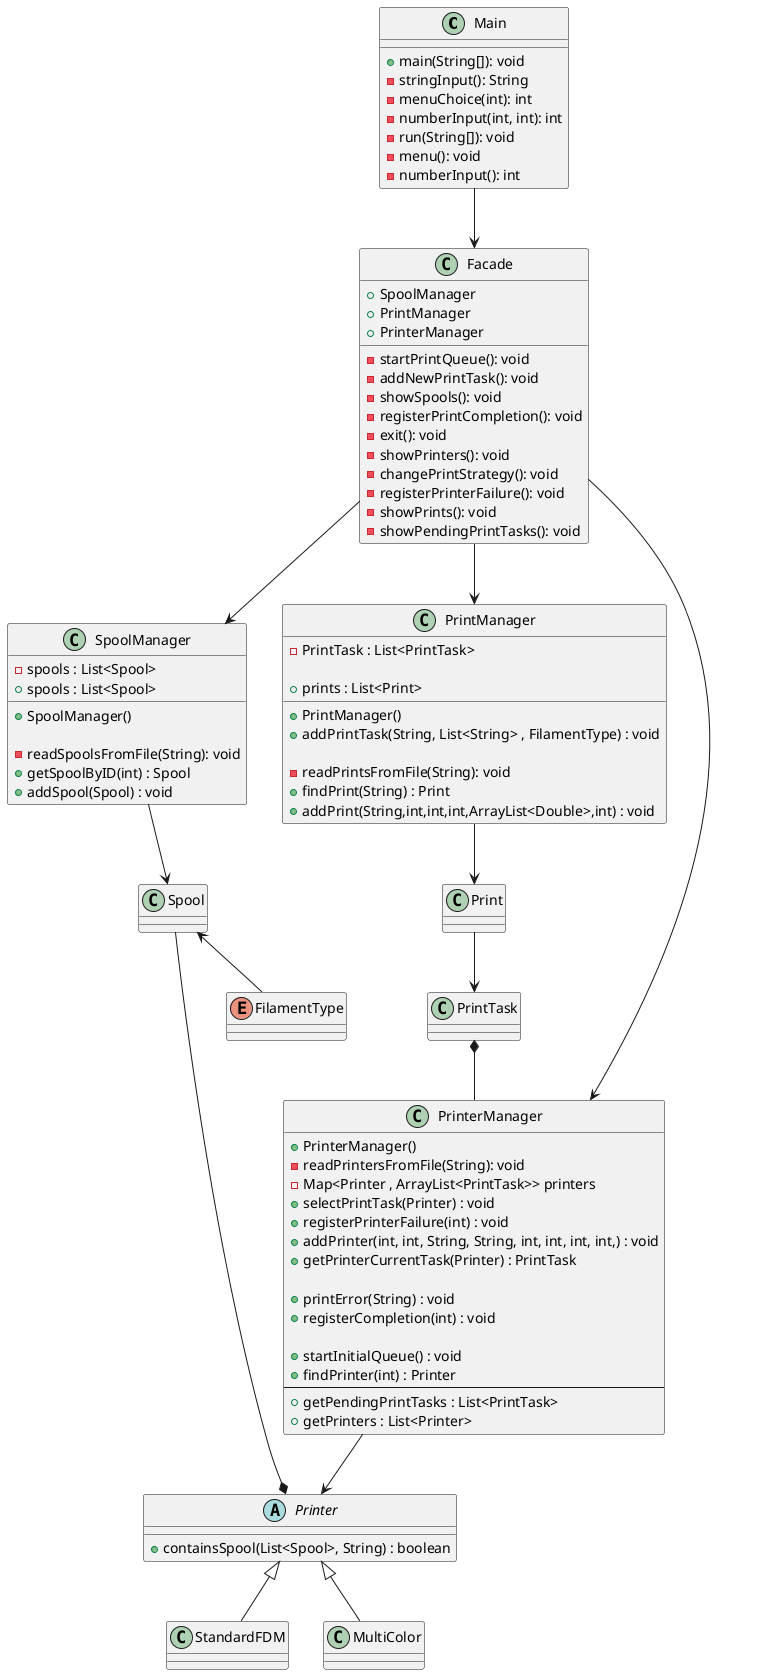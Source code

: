 @startuml
'https://plantuml.com/sequence-diagram

class Main{
    + main(String[]): void
    - stringInput(): String
    - menuChoice(int): int
    - numberInput(int, int): int
    - run(String[]): void
    - menu(): void
    - numberInput(): int
    }

class Facade{
    +SpoolManager
    +PrintManager
    +PrinterManager
    - startPrintQueue(): void
    - addNewPrintTask(): void
    - showSpools(): void
    - registerPrintCompletion(): void
    - exit(): void
    - showPrinters(): void
    - changePrintStrategy(): void
    - registerPrinterFailure(): void
    - showPrints(): void
    - showPendingPrintTasks(): void
}
class PrintManager{
 + PrintManager()

      - PrintTask : List<PrintTask>
      + addPrintTask(String, List<String> , FilamentType) : void

      - readPrintsFromFile(String): void
      + findPrint(String) : Print
      + addPrint(String,int,int,int,ArrayList<Double>,int) : void
      + prints : List<Print>

}
class SpoolManager{
       + SpoolManager()

    - readSpoolsFromFile(String): void
      - spools : List<Spool>
        + getSpoolByID(int) : Spool
          + addSpool(Spool) : void
              + spools : List<Spool>


}
class PrinterManager{
    + PrinterManager()
    - readPrintersFromFile(String): void
    - Map<Printer , ArrayList<PrintTask>> printers
    + selectPrintTask(Printer) : void
    + registerPrinterFailure(int) : void
    + addPrinter(int, int, String, String, int, int, int, int,) : void
    + getPrinterCurrentTask(Printer) : PrintTask

    + printError(String) : void
    + registerCompletion(int) : void

  + startInitialQueue() : void
  + findPrinter(int) : Printer
--
  + getPendingPrintTasks : List<PrintTask>
  + getPrinters : List<Printer>
}
abstract class Printer{
+ containsSpool(List<Spool>, String) : boolean
}
class Spool{}
class Print{}
class StandardFDM{}
class MultiColor{}
class PrintTask{}
enum FilamentType{}


Main -down-> Facade

Facade -down-> SpoolManager
SpoolManager -down-> Spool
Spool <-- FilamentType
Spool --* Printer

Facade -down-> PrintManager
PrintManager -down-> Print
Print -down-> PrintTask
PrintTask *-- PrinterManager

Facade -down-> PrinterManager
PrinterManager -down-> Printer
Printer <|-- StandardFDM
Printer <|-- MultiColor




@enduml
